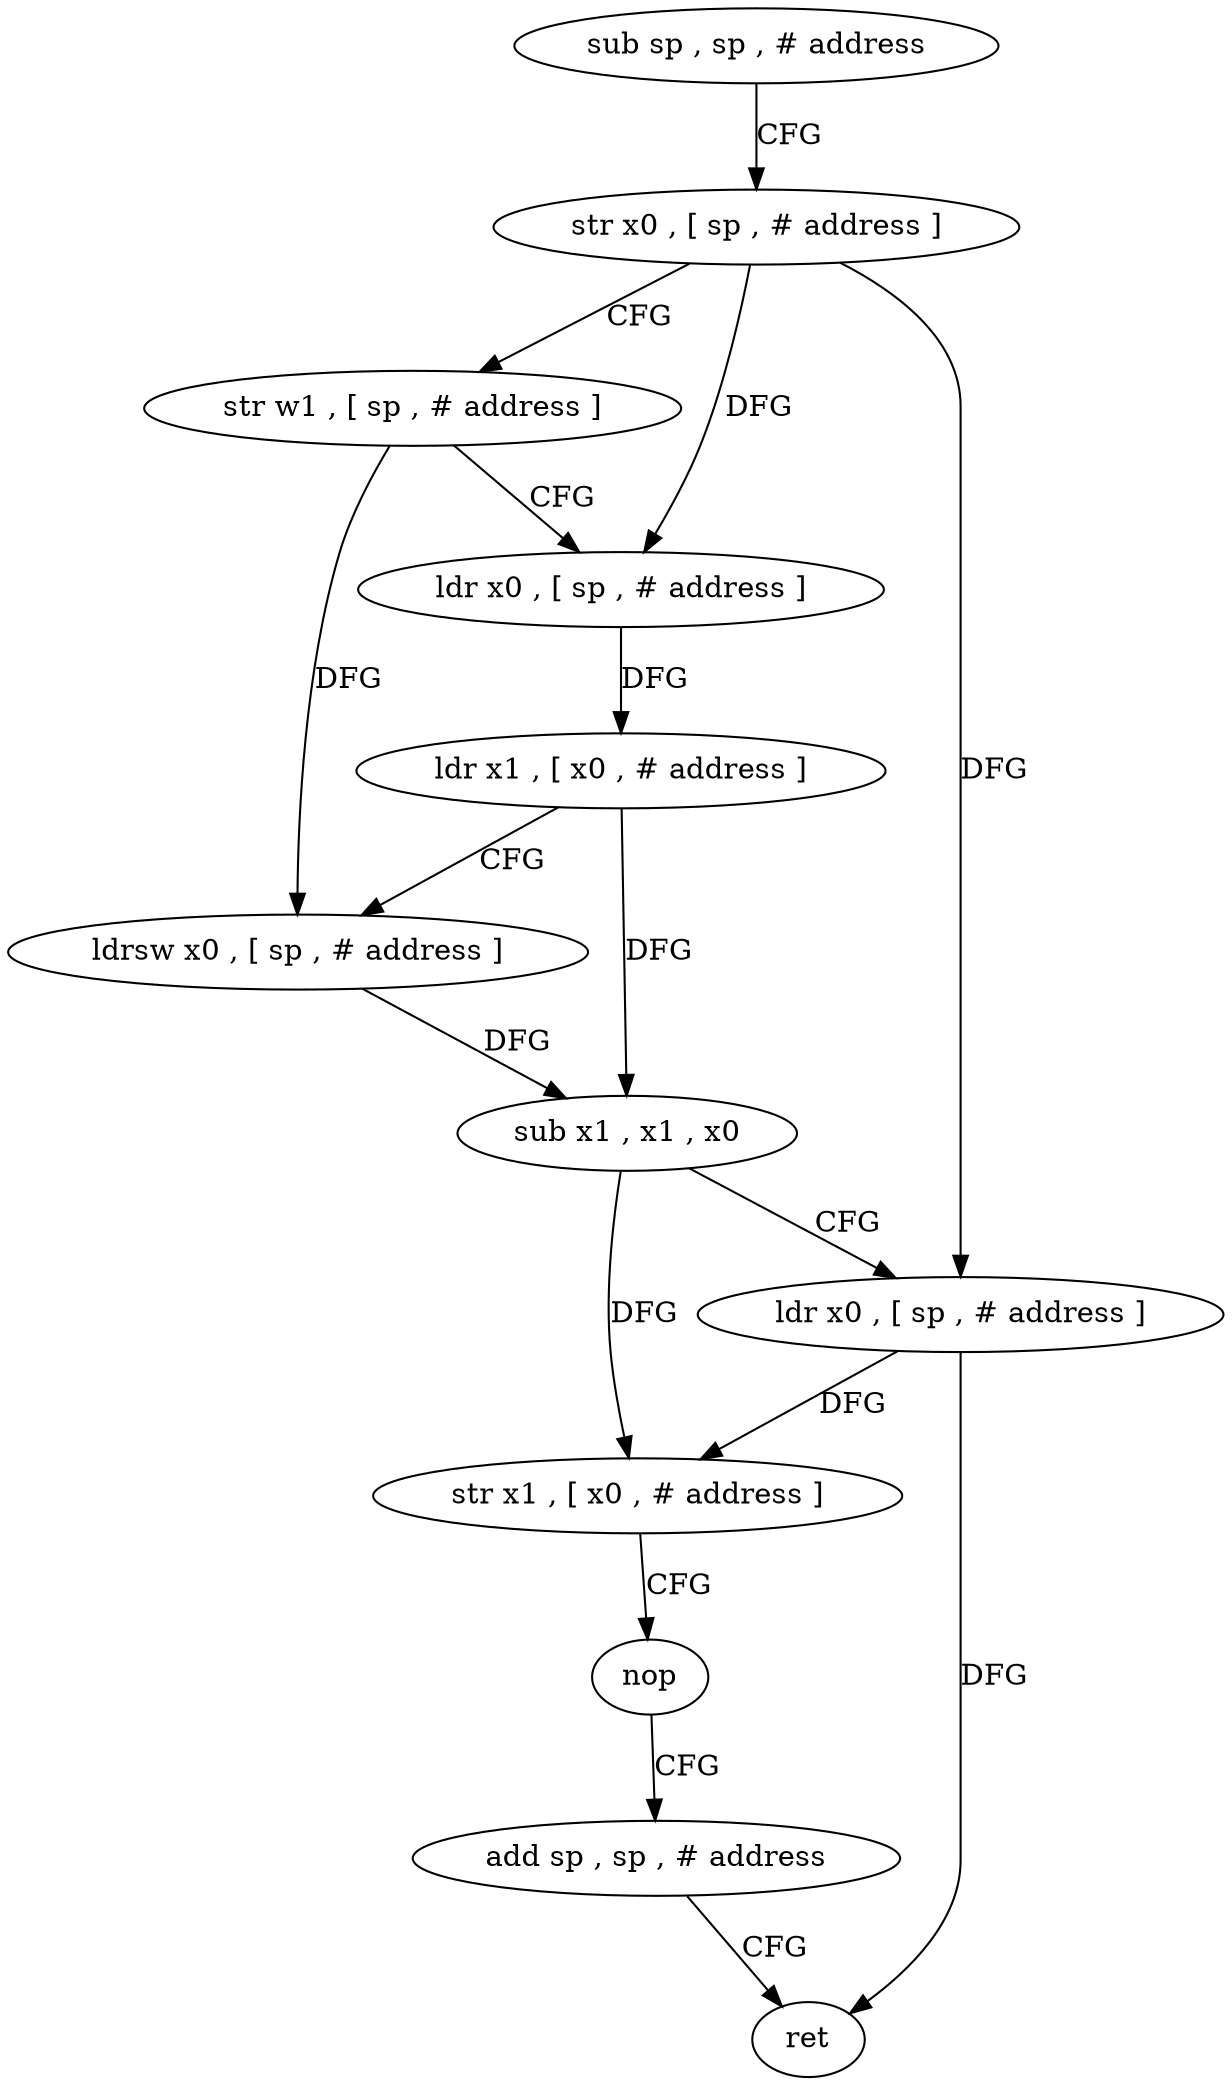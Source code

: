 digraph "func" {
"183708" [label = "sub sp , sp , # address" ]
"183712" [label = "str x0 , [ sp , # address ]" ]
"183716" [label = "str w1 , [ sp , # address ]" ]
"183720" [label = "ldr x0 , [ sp , # address ]" ]
"183724" [label = "ldr x1 , [ x0 , # address ]" ]
"183728" [label = "ldrsw x0 , [ sp , # address ]" ]
"183732" [label = "sub x1 , x1 , x0" ]
"183736" [label = "ldr x0 , [ sp , # address ]" ]
"183740" [label = "str x1 , [ x0 , # address ]" ]
"183744" [label = "nop" ]
"183748" [label = "add sp , sp , # address" ]
"183752" [label = "ret" ]
"183708" -> "183712" [ label = "CFG" ]
"183712" -> "183716" [ label = "CFG" ]
"183712" -> "183720" [ label = "DFG" ]
"183712" -> "183736" [ label = "DFG" ]
"183716" -> "183720" [ label = "CFG" ]
"183716" -> "183728" [ label = "DFG" ]
"183720" -> "183724" [ label = "DFG" ]
"183724" -> "183728" [ label = "CFG" ]
"183724" -> "183732" [ label = "DFG" ]
"183728" -> "183732" [ label = "DFG" ]
"183732" -> "183736" [ label = "CFG" ]
"183732" -> "183740" [ label = "DFG" ]
"183736" -> "183740" [ label = "DFG" ]
"183736" -> "183752" [ label = "DFG" ]
"183740" -> "183744" [ label = "CFG" ]
"183744" -> "183748" [ label = "CFG" ]
"183748" -> "183752" [ label = "CFG" ]
}
